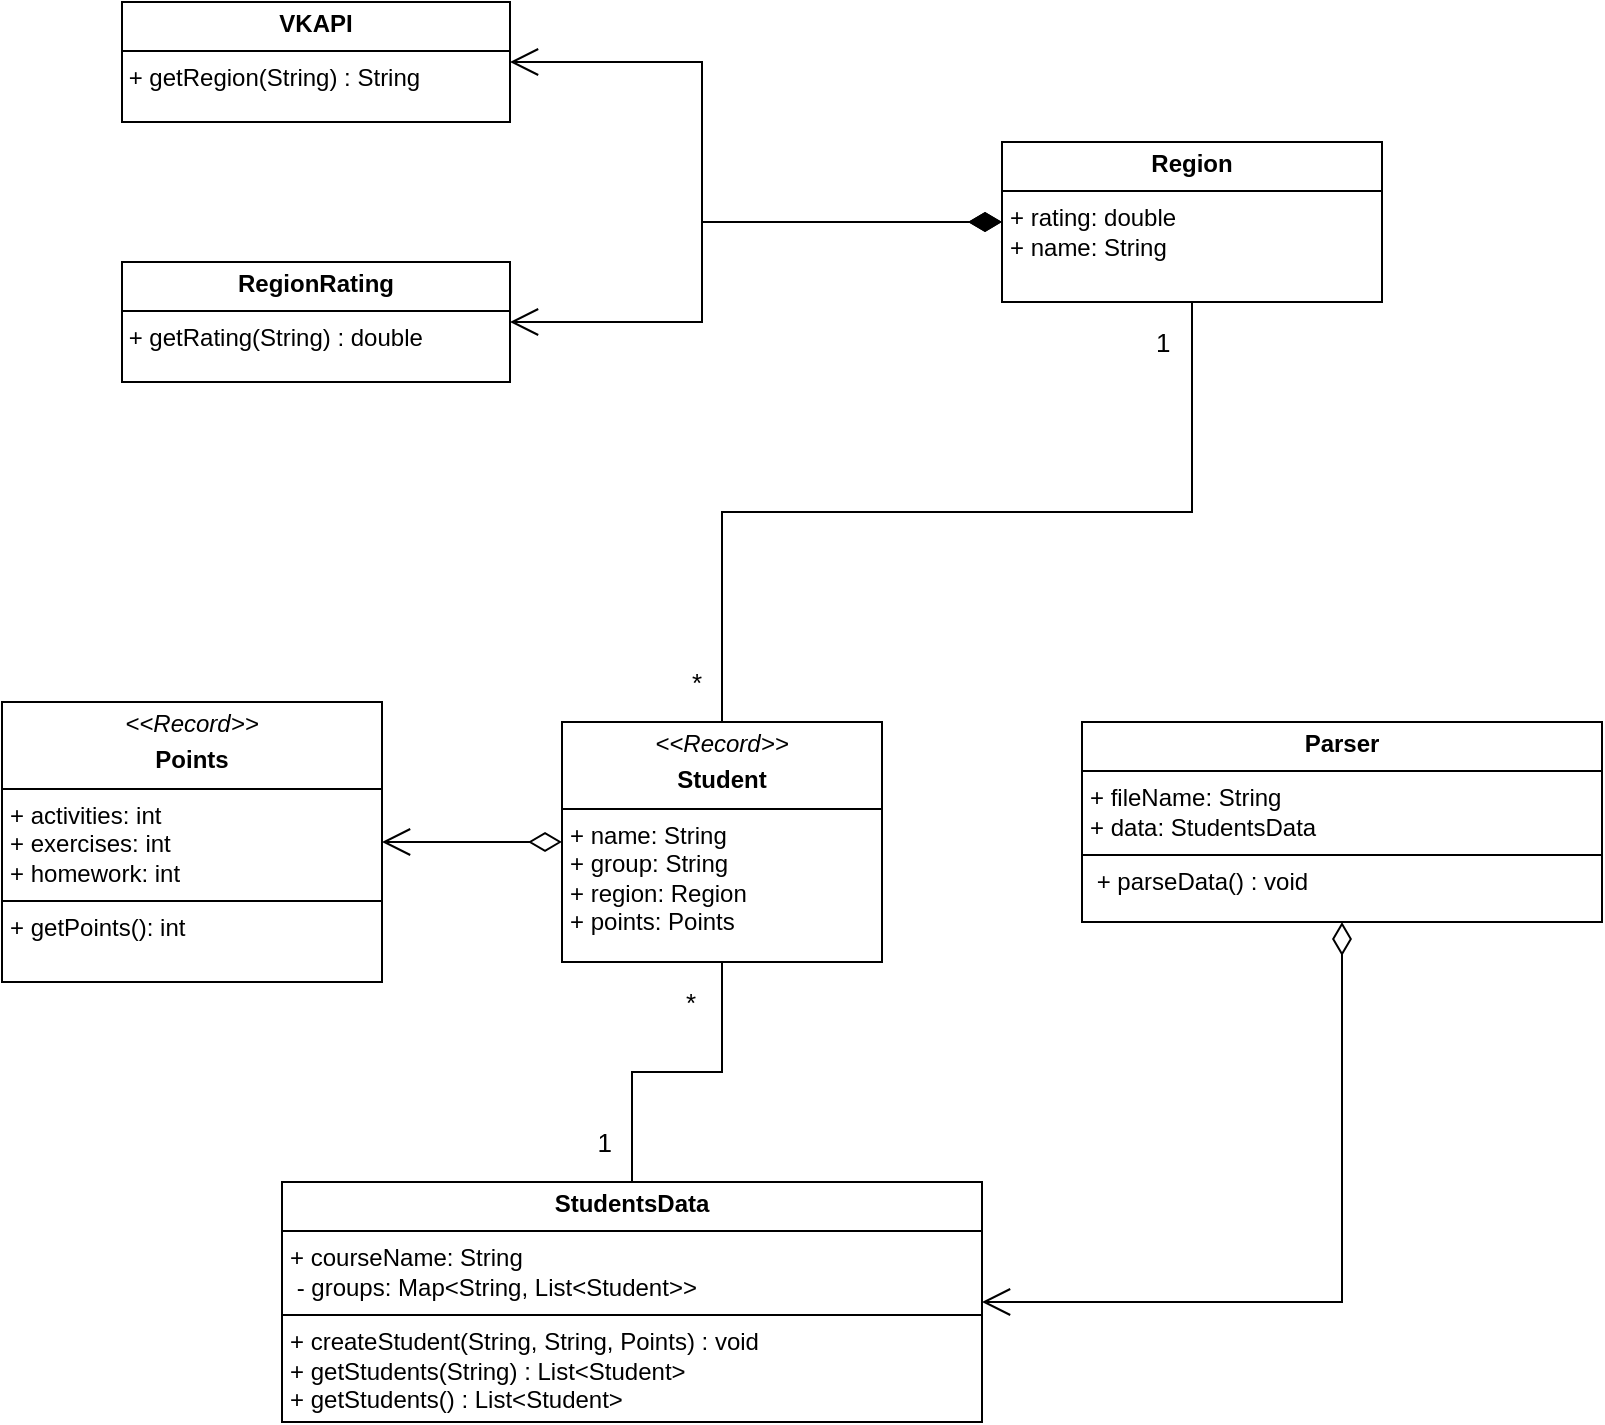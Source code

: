 <mxfile version="24.8.3">
  <diagram name="Страница — 1" id="6PzXAYfe2yCIHAC-ixpl">
    <mxGraphModel dx="1750" dy="950" grid="1" gridSize="10" guides="1" tooltips="1" connect="1" arrows="1" fold="1" page="1" pageScale="1" pageWidth="827" pageHeight="1169" math="0" shadow="0">
      <root>
        <mxCell id="0" />
        <mxCell id="1" parent="0" />
        <mxCell id="BeiqIC9qmoE7VSo6OluR-5" value="&lt;p style=&quot;margin: 4px 0px 0px; text-align: center;&quot;&gt;&lt;i&gt;&amp;lt;&amp;lt;Record&amp;gt;&amp;gt;&lt;/i&gt;&lt;/p&gt;&lt;p style=&quot;margin:0px;margin-top:4px;text-align:center;&quot;&gt;&lt;b&gt;Student&lt;/b&gt;&lt;/p&gt;&lt;hr size=&quot;1&quot; style=&quot;border-style:solid;&quot;&gt;&lt;p style=&quot;margin:0px;margin-left:4px;&quot;&gt;+ name: String&lt;/p&gt;&lt;p style=&quot;margin:0px;margin-left:4px;&quot;&gt;+ group: String&lt;br&gt;+ region: Region&lt;/p&gt;&lt;p style=&quot;margin:0px;margin-left:4px;&quot;&gt;+ points: Points&lt;/p&gt;" style="verticalAlign=top;align=left;overflow=fill;html=1;whiteSpace=wrap;" parent="1" vertex="1">
          <mxGeometry x="300" y="570" width="160" height="120" as="geometry" />
        </mxCell>
        <mxCell id="BeiqIC9qmoE7VSo6OluR-9" value="&lt;p style=&quot;margin:0px;margin-top:4px;text-align:center;&quot;&gt;&lt;b&gt;StudentsData&lt;/b&gt;&lt;/p&gt;&lt;hr size=&quot;1&quot; style=&quot;border-style:solid;&quot;&gt;&lt;p style=&quot;margin:0px;margin-left:4px;&quot;&gt;+ courseName: String&lt;br&gt;&amp;nbsp;- groups: Map&amp;lt;String, List&amp;lt;Student&amp;gt;&amp;gt;&lt;/p&gt;&lt;hr size=&quot;1&quot; style=&quot;border-style:solid;&quot;&gt;&lt;p style=&quot;margin:0px;margin-left:4px;&quot;&gt;+ createStudent(String, String, Points) : void&lt;/p&gt;&lt;p style=&quot;margin:0px;margin-left:4px;&quot;&gt;+ getStudents(String) : List&amp;lt;Student&amp;gt;&lt;br&gt;+ getStudents() : List&amp;lt;Student&amp;gt;&amp;nbsp;&lt;/p&gt;" style="verticalAlign=top;align=left;overflow=fill;html=1;whiteSpace=wrap;" parent="1" vertex="1">
          <mxGeometry x="160" y="800" width="350" height="120" as="geometry" />
        </mxCell>
        <mxCell id="BeiqIC9qmoE7VSo6OluR-11" value="&lt;p style=&quot;margin:0px;margin-top:4px;text-align:center;&quot;&gt;&lt;b style=&quot;background-color: initial;&quot;&gt;Region&lt;/b&gt;&lt;/p&gt;&lt;hr size=&quot;1&quot; style=&quot;border-style:solid;&quot;&gt;&lt;p style=&quot;margin:0px;margin-left:4px;&quot;&gt;+ rating: double&lt;br&gt;+ name: String&lt;/p&gt;" style="verticalAlign=top;align=left;overflow=fill;html=1;whiteSpace=wrap;" parent="1" vertex="1">
          <mxGeometry x="520" y="280" width="190" height="80" as="geometry" />
        </mxCell>
        <mxCell id="BeiqIC9qmoE7VSo6OluR-14" value="&lt;p style=&quot;margin:0px;margin-top:4px;text-align:center;&quot;&gt;&lt;b&gt;VKAPI&lt;/b&gt;&lt;/p&gt;&lt;hr size=&quot;1&quot; style=&quot;border-style:solid;&quot;&gt;&lt;div style=&quot;height:2px;&quot;&gt;&amp;nbsp;+&amp;nbsp;getRegion(String) : String&lt;/div&gt;" style="verticalAlign=top;align=left;overflow=fill;html=1;whiteSpace=wrap;" parent="1" vertex="1">
          <mxGeometry x="80" y="210" width="194" height="60" as="geometry" />
        </mxCell>
        <mxCell id="BeiqIC9qmoE7VSo6OluR-16" value="" style="endArrow=open;html=1;endSize=12;startArrow=diamondThin;startSize=14;startFill=1;edgeStyle=orthogonalEdgeStyle;align=left;verticalAlign=bottom;rounded=0;exitX=0;exitY=0.5;exitDx=0;exitDy=0;entryX=1;entryY=0.5;entryDx=0;entryDy=0;" parent="1" source="BeiqIC9qmoE7VSo6OluR-11" target="BeiqIC9qmoE7VSo6OluR-14" edge="1">
          <mxGeometry x="-1" y="3" relative="1" as="geometry">
            <mxPoint x="466.0" y="350" as="sourcePoint" />
            <mxPoint x="250" y="270.0" as="targetPoint" />
            <Array as="points">
              <mxPoint x="370" y="320" />
              <mxPoint x="370" y="240" />
            </Array>
          </mxGeometry>
        </mxCell>
        <mxCell id="BeiqIC9qmoE7VSo6OluR-17" value="&lt;p style=&quot;margin:0px;margin-top:4px;text-align:center;&quot;&gt;&lt;b&gt;RegionRating&lt;/b&gt;&lt;/p&gt;&lt;hr size=&quot;1&quot; style=&quot;border-style:solid;&quot;&gt;&lt;div style=&quot;height:2px;&quot;&gt;&amp;nbsp;+&amp;nbsp;getRating(String) : double&lt;/div&gt;" style="verticalAlign=top;align=left;overflow=fill;html=1;whiteSpace=wrap;" parent="1" vertex="1">
          <mxGeometry x="80" y="340" width="194" height="60" as="geometry" />
        </mxCell>
        <mxCell id="BeiqIC9qmoE7VSo6OluR-20" value="" style="endArrow=open;html=1;endSize=12;startArrow=diamondThin;startSize=14;startFill=1;edgeStyle=orthogonalEdgeStyle;align=left;verticalAlign=bottom;rounded=0;exitX=0;exitY=0.5;exitDx=0;exitDy=0;entryX=1;entryY=0.5;entryDx=0;entryDy=0;" parent="1" source="BeiqIC9qmoE7VSo6OluR-11" target="BeiqIC9qmoE7VSo6OluR-17" edge="1">
          <mxGeometry x="-1" y="3" relative="1" as="geometry">
            <mxPoint x="476.0" y="320" as="sourcePoint" />
            <mxPoint x="320" y="350" as="targetPoint" />
            <Array as="points">
              <mxPoint x="370" y="320" />
              <mxPoint x="370" y="370" />
            </Array>
          </mxGeometry>
        </mxCell>
        <mxCell id="BeiqIC9qmoE7VSo6OluR-21" value="&lt;p style=&quot;margin:0px;margin-top:4px;text-align:center;&quot;&gt;&lt;i&gt;&amp;lt;&amp;lt;Record&amp;gt;&amp;gt;&lt;/i&gt;&lt;b&gt;&lt;/b&gt;&lt;/p&gt;&lt;p style=&quot;margin:0px;margin-top:4px;text-align:center;&quot;&gt;&lt;b&gt;Points&lt;/b&gt;&lt;/p&gt;&lt;hr size=&quot;1&quot; style=&quot;border-style:solid;&quot;&gt;&lt;p style=&quot;margin:0px;margin-left:4px;&quot;&gt;+ activities: int&lt;br&gt;+ exercises: int&lt;/p&gt;&lt;p style=&quot;margin:0px;margin-left:4px;&quot;&gt;+ homework: int&lt;/p&gt;&lt;hr size=&quot;1&quot; style=&quot;border-style:solid;&quot;&gt;&lt;p style=&quot;margin:0px;margin-left:4px;&quot;&gt;+ getPoints(): int&lt;/p&gt;" style="verticalAlign=top;align=left;overflow=fill;html=1;whiteSpace=wrap;" parent="1" vertex="1">
          <mxGeometry x="20" y="560" width="190" height="140" as="geometry" />
        </mxCell>
        <mxCell id="BeiqIC9qmoE7VSo6OluR-23" value="&lt;p style=&quot;margin:0px;margin-top:4px;text-align:center;&quot;&gt;&lt;b&gt;Parser&lt;/b&gt;&lt;/p&gt;&lt;hr size=&quot;1&quot; style=&quot;border-style:solid;&quot;&gt;&lt;p style=&quot;margin:0px;margin-left:4px;&quot;&gt;+ fileName: String&lt;br&gt;+ data: StudentsData&lt;/p&gt;&lt;hr size=&quot;1&quot; style=&quot;border-style:solid;&quot;&gt;&lt;p style=&quot;margin:0px;margin-left:4px;&quot;&gt;&amp;nbsp;+ parseData() : void&lt;/p&gt;" style="verticalAlign=top;align=left;overflow=fill;html=1;whiteSpace=wrap;" parent="1" vertex="1">
          <mxGeometry x="560" y="570" width="260" height="100" as="geometry" />
        </mxCell>
        <mxCell id="BeiqIC9qmoE7VSo6OluR-24" value="" style="endArrow=none;html=1;edgeStyle=orthogonalEdgeStyle;rounded=0;entryX=0.5;entryY=0;entryDx=0;entryDy=0;exitX=0.5;exitY=1;exitDx=0;exitDy=0;" parent="1" source="BeiqIC9qmoE7VSo6OluR-5" target="BeiqIC9qmoE7VSo6OluR-9" edge="1">
          <mxGeometry relative="1" as="geometry">
            <mxPoint x="280" y="730" as="sourcePoint" />
            <mxPoint x="440" y="730" as="targetPoint" />
          </mxGeometry>
        </mxCell>
        <mxCell id="BeiqIC9qmoE7VSo6OluR-25" value="&lt;font style=&quot;font-size: 13px;&quot;&gt;*&lt;/font&gt;" style="edgeLabel;resizable=0;html=1;align=left;verticalAlign=bottom;" parent="BeiqIC9qmoE7VSo6OluR-24" connectable="0" vertex="1">
          <mxGeometry x="-1" relative="1" as="geometry">
            <mxPoint x="-20" y="30" as="offset" />
          </mxGeometry>
        </mxCell>
        <mxCell id="BeiqIC9qmoE7VSo6OluR-26" value="&lt;font style=&quot;font-size: 13px;&quot;&gt;1&lt;/font&gt;" style="edgeLabel;resizable=0;html=1;align=right;verticalAlign=bottom;" parent="BeiqIC9qmoE7VSo6OluR-24" connectable="0" vertex="1">
          <mxGeometry x="1" relative="1" as="geometry">
            <mxPoint x="-10" y="-10" as="offset" />
          </mxGeometry>
        </mxCell>
        <mxCell id="BeiqIC9qmoE7VSo6OluR-27" value="" style="endArrow=open;html=1;endSize=12;startArrow=diamondThin;startSize=14;startFill=0;edgeStyle=orthogonalEdgeStyle;align=left;verticalAlign=bottom;rounded=0;exitX=0.5;exitY=1;exitDx=0;exitDy=0;entryX=1;entryY=0.5;entryDx=0;entryDy=0;" parent="1" source="BeiqIC9qmoE7VSo6OluR-23" target="BeiqIC9qmoE7VSo6OluR-9" edge="1">
          <mxGeometry x="-1" y="3" relative="1" as="geometry">
            <mxPoint x="600" y="830" as="sourcePoint" />
            <mxPoint x="760" y="830" as="targetPoint" />
          </mxGeometry>
        </mxCell>
        <mxCell id="BeiqIC9qmoE7VSo6OluR-28" value="" style="endArrow=open;html=1;endSize=12;startArrow=diamondThin;startSize=14;startFill=0;edgeStyle=orthogonalEdgeStyle;align=left;verticalAlign=bottom;rounded=0;exitX=0;exitY=0.5;exitDx=0;exitDy=0;entryX=1;entryY=0.5;entryDx=0;entryDy=0;" parent="1" source="BeiqIC9qmoE7VSo6OluR-5" target="BeiqIC9qmoE7VSo6OluR-21" edge="1">
          <mxGeometry x="-1" y="3" relative="1" as="geometry">
            <mxPoint x="280" y="730" as="sourcePoint" />
            <mxPoint x="260" y="600" as="targetPoint" />
          </mxGeometry>
        </mxCell>
        <mxCell id="BeiqIC9qmoE7VSo6OluR-29" value="" style="endArrow=none;html=1;edgeStyle=orthogonalEdgeStyle;rounded=0;entryX=0.5;entryY=0;entryDx=0;entryDy=0;exitX=0.5;exitY=1;exitDx=0;exitDy=0;" parent="1" source="BeiqIC9qmoE7VSo6OluR-11" target="BeiqIC9qmoE7VSo6OluR-5" edge="1">
          <mxGeometry relative="1" as="geometry">
            <mxPoint x="420" y="400" as="sourcePoint" />
            <mxPoint x="420" y="530" as="targetPoint" />
          </mxGeometry>
        </mxCell>
        <mxCell id="BeiqIC9qmoE7VSo6OluR-30" value="&lt;font style=&quot;font-size: 13px;&quot;&gt;1&lt;/font&gt;" style="edgeLabel;resizable=0;html=1;align=left;verticalAlign=bottom;" parent="BeiqIC9qmoE7VSo6OluR-29" connectable="0" vertex="1">
          <mxGeometry x="-1" relative="1" as="geometry">
            <mxPoint x="-20" y="30" as="offset" />
          </mxGeometry>
        </mxCell>
        <mxCell id="BeiqIC9qmoE7VSo6OluR-31" value="&lt;font style=&quot;font-size: 13px;&quot;&gt;*&lt;/font&gt;" style="edgeLabel;resizable=0;html=1;align=right;verticalAlign=bottom;" parent="BeiqIC9qmoE7VSo6OluR-29" connectable="0" vertex="1">
          <mxGeometry x="1" relative="1" as="geometry">
            <mxPoint x="-10" y="-10" as="offset" />
          </mxGeometry>
        </mxCell>
      </root>
    </mxGraphModel>
  </diagram>
</mxfile>
